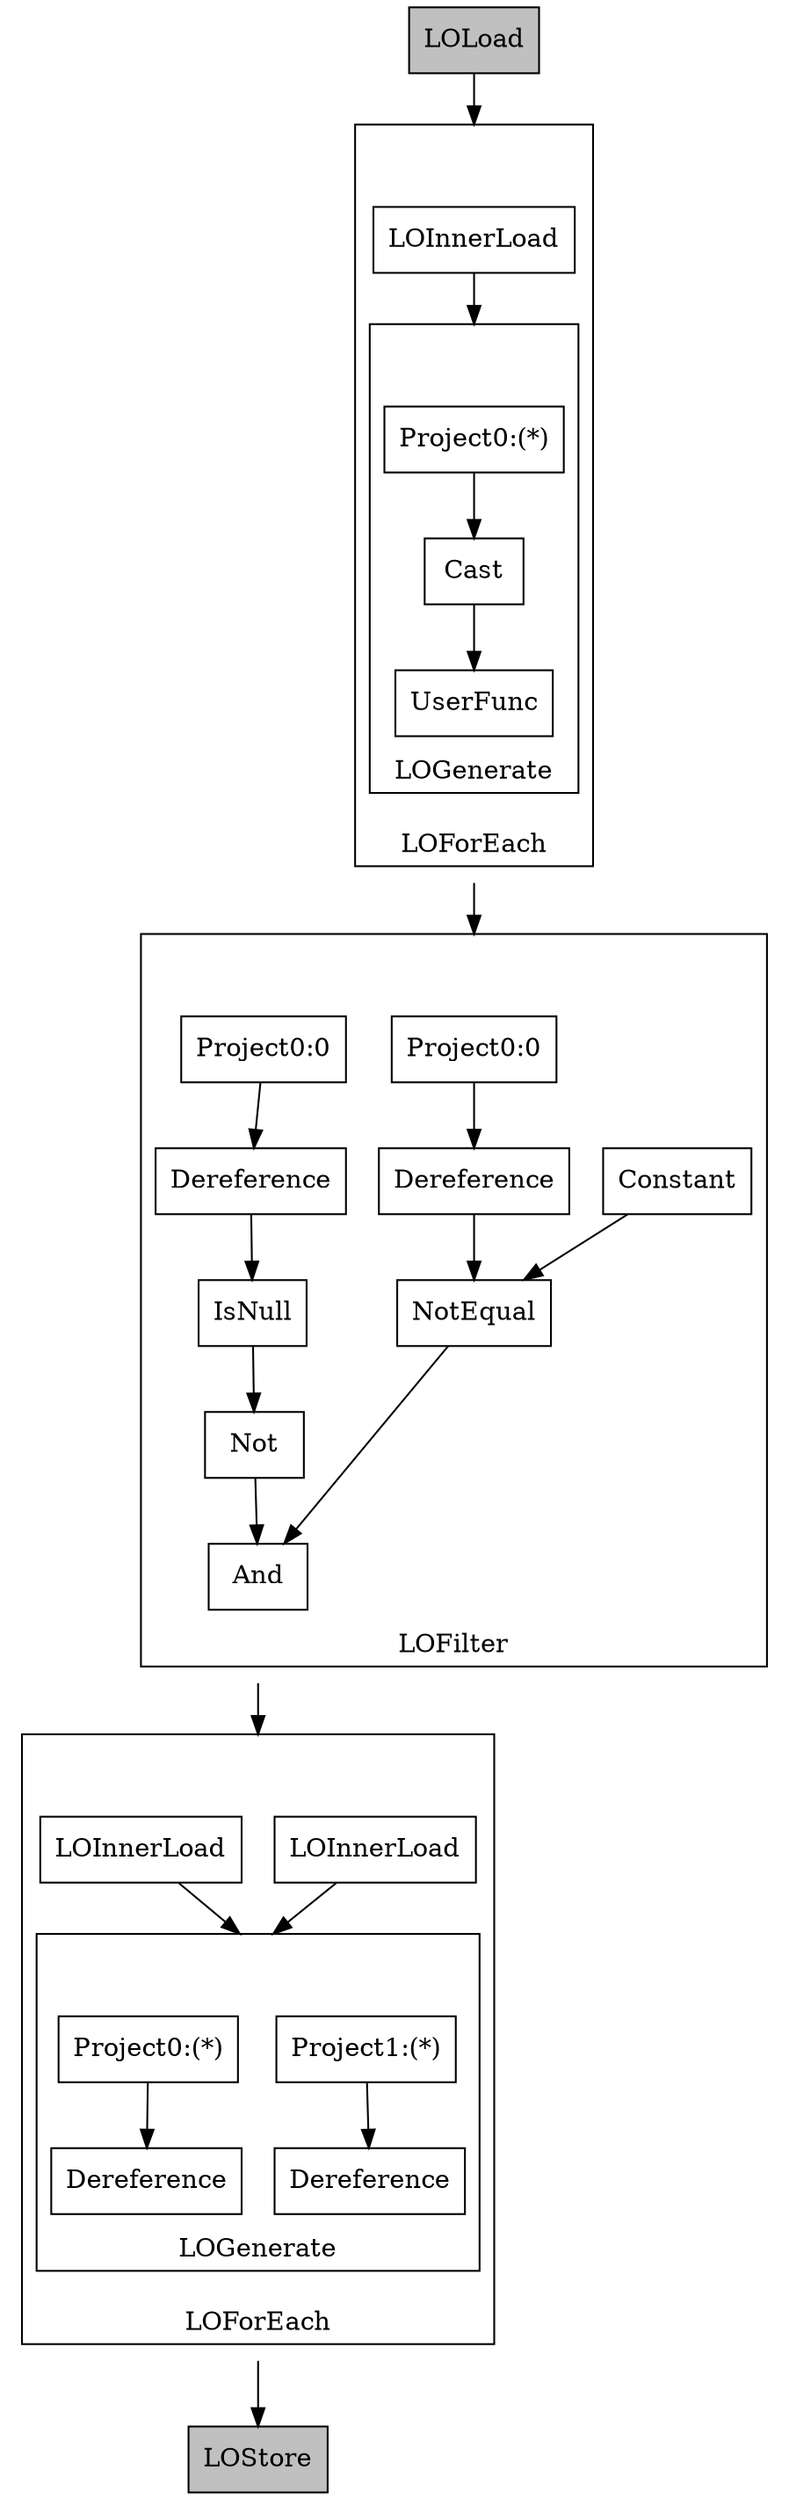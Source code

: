 #-----------------------------------------------
# New Logical Plan:
#-----------------------------------------------
digraph plan {
compound=true;
node [shape=rect];
s1546250801_in [label="", style=invis, height=0, width=0];
s1546250801_out [label="", style=invis, height=0, width=0];
subgraph cluster_1546250801 {
label="LOForEach"labelloc=b;
556204295 [label="LOInnerLoad"];
129270674 [label="LOInnerLoad"];
s2038015135_in [label="", style=invis, height=0, width=0];
s2038015135_out [label="", style=invis, height=0, width=0];
subgraph cluster_2038015135 {
label="LOGenerate"labelloc=b;
1359920664 [label="Project0:(*)"];
518144827 [label="Dereference"];
1359920664 -> 518144827
s2038015135_in -> 1359920664 [style=invis];
413918804 [label="Project1:(*)"];
1033806195 [label="Dereference"];
413918804 -> 1033806195
s2038015135_in -> 413918804 [style=invis];
};
518144827 -> s2038015135_out [style=invis];
1033806195 -> s2038015135_out [style=invis];
556204295 -> s2038015135_in [lhead=cluster_2038015135]
129270674 -> s2038015135_in [lhead=cluster_2038015135]
s1546250801_in -> 556204295 [style=invis];
s1546250801_in -> 129270674 [style=invis];
};
s2038015135_out -> s1546250801_out [style=invis];
s1637238525_in [label="", style=invis, height=0, width=0];
s1637238525_out [label="", style=invis, height=0, width=0];
subgraph cluster_1637238525 {
label="LOFilter"labelloc=b;
1051970249 [label="Not"];
39288954 [label="IsNull"];
493973408 [label="Dereference"];
2018078818 [label="Project0:0"];
2008400431 [label="NotEqual"];
1601756168 [label="Dereference"];
231109192 [label="Project0:0"];
1038080271 [label="Constant"];
1569284957 [label="And"];
39288954 -> 1051970249
493973408 -> 39288954
2018078818 -> 493973408
1601756168 -> 2008400431
1038080271 -> 2008400431
231109192 -> 1601756168
1051970249 -> 1569284957
2008400431 -> 1569284957
s1637238525_in -> 2018078818 [style=invis];
s1637238525_in -> 231109192 [style=invis];
s1637238525_in -> 1038080271 [style=invis];
};
1569284957 -> s1637238525_out [style=invis];
1361940173 [label="LOLoad", style="filled", fillcolor="gray"];
63323788 [label="LOStore", style="filled", fillcolor="gray"];
s31583366_in [label="", style=invis, height=0, width=0];
s31583366_out [label="", style=invis, height=0, width=0];
subgraph cluster_31583366 {
label="LOForEach"labelloc=b;
s41912610_in [label="", style=invis, height=0, width=0];
s41912610_out [label="", style=invis, height=0, width=0];
subgraph cluster_41912610 {
label="LOGenerate"labelloc=b;
544096693 [label="UserFunc"];
647750325 [label="Project0:(*)"];
1145105632 [label="Cast"];
1145105632 -> 544096693
647750325 -> 1145105632
s41912610_in -> 647750325 [style=invis];
};
544096693 -> s41912610_out [style=invis];
50600054 [label="LOInnerLoad"];
50600054 -> s41912610_in [lhead=cluster_41912610]
s31583366_in -> 50600054 [style=invis];
};
s41912610_out -> s31583366_out [style=invis];
s1546250801_out -> 63323788
s1637238525_out -> s1546250801_in [lhead=cluster_1546250801]
1361940173 -> s31583366_in [lhead=cluster_31583366]
s31583366_out -> s1637238525_in [lhead=cluster_1637238525]
}
#-----------------------------------------------
# Physical Plan:
#-----------------------------------------------
digraph plan {
compound=true;
node [shape=rect];
487399360 [label="page: Load(file:///Users/kyoungrok/Documents/workspace/PigPageRank/xml-wiki,\norg.apache.pig.builtin.PigStorage)", style="filled", fillcolor="gray"];
s487399334_in [label="", style=invis, height=0, width=0];
s487399334_out [label="", style=invis, height=0, width=0];
subgraph cluster_487399334 {
label="parse: New For Each(false)[bag]"labelloc=b;
487399337 [label="Cast[chararray]"];
487399359 [label="Project[bytearray][0]"];
487399336 [label="POUserFunc(myudfs.ExtractPageInfo)[tuple]"];
487399337 -> 487399336
487399359 -> 487399337
s487399334_in -> 487399359 [style=invis];
};
487399336 -> s487399334_out [style=invis];
487399274 [label="id_title: Store(fakefile,\norg.apache.pig.builtin.PigStorage)", style="filled", fillcolor="gray"];
s487399333_in [label="", style=invis, height=0, width=0];
s487399333_out [label="", style=invis, height=0, width=0];
subgraph cluster_487399333 {
label="page_info: Filter[bag]"labelloc=b;
487399306 [label="Project[int][3]"];
487399305 [label="Constant(0)"];
487399328 [label="Project[tuple][0]"];
487399330 [label="POIsNull[boolean]"];
487399329 [label="Not[boolean]"];
487399332 [label="Project[tuple][0]"];
487399331 [label="Project[chararray][1]"];
487399304 [label="Not Equal To[boolean]"];
487399303 [label="And[boolean]"];
487399306 -> 487399304
487399305 -> 487399304
487399328 -> 487399306
487399330 -> 487399329
487399329 -> 487399303
487399332 -> 487399331
487399331 -> 487399330
487399304 -> 487399303
s487399333_in -> 487399305 [style=invis];
s487399333_in -> 487399328 [style=invis];
s487399333_in -> 487399332 [style=invis];
};
487399303 -> s487399333_out [style=invis];
s487399275_in [label="", style=invis, height=0, width=0];
s487399275_out [label="", style=invis, height=0, width=0];
subgraph cluster_487399275 {
label="id_title: New For Each(false,false)[bag]"labelloc=b;
487399302 [label="Project[tuple][0]"];
487399301 [label="Project[int][0]"];
487399302 -> 487399301
s487399275_in -> 487399302 [style=invis];
487399299 [label="Project[tuple][0]"];
487399298 [label="Project[chararray][1]"];
487399299 -> 487399298
s487399275_in -> 487399299 [style=invis];
};
487399301 -> s487399275_out [style=invis];
487399298 -> s487399275_out [style=invis];
487399360 -> s487399334_in [lhead=cluster_487399334]
s487399334_out -> s487399333_in [lhead=cluster_487399333]
s487399333_out -> s487399275_in [lhead=cluster_487399275]
s487399275_out -> 487399274
}

#--------------------------------------------------
# Map Reduce Plan                                  
#--------------------------------------------------
digraph plan {
compound=true;
node [shape=rect];
s487399273_in [label="", style=invis, height=0, width=0];
s487399273_out [label="", style=invis, height=0, width=0];
subgraph cluster_487399273 {
label="Map, Global Sort: false"; style="filled"; fillcolor="#EEEEEE"labelloc=b;
s1_in [label="", style=invis, height=0, width=0];
s1_out [label="", style=invis, height=0, width=0];
subgraph cluster_1 {
label="Map"; style="filled"; fillcolor="white"labelloc=b;
487399360 [label="page: Load(file:///Users/kyoungrok/Documents/workspace/PigPageRank/xml-wiki,\norg.apache.pig.builtin.PigStorage)", style="filled", fillcolor="gray"];
s487399334_in [label="", style=invis, height=0, width=0];
s487399334_out [label="", style=invis, height=0, width=0];
subgraph cluster_487399334 {
label="parse: New For Each(false)[bag]"labelloc=b;
487399337 [label="Cast[chararray]"];
487399359 [label="Project[bytearray][0]"];
487399336 [label="POUserFunc(myudfs.ExtractPageInfo)[tuple]"];
487399337 -> 487399336
487399359 -> 487399337
s487399334_in -> 487399359 [style=invis];
};
487399336 -> s487399334_out [style=invis];
487399274 [label="id_title: Store(fakefile,\norg.apache.pig.builtin.PigStorage)", style="filled", fillcolor="gray"];
s487399333_in [label="", style=invis, height=0, width=0];
s487399333_out [label="", style=invis, height=0, width=0];
subgraph cluster_487399333 {
label="page_info: Filter[bag]"labelloc=b;
487399306 [label="Project[int][3]"];
487399305 [label="Constant(0)"];
487399328 [label="Project[tuple][0]"];
487399330 [label="POIsNull[boolean]"];
487399329 [label="Not[boolean]"];
487399332 [label="Project[tuple][0]"];
487399331 [label="Project[chararray][1]"];
487399304 [label="Not Equal To[boolean]"];
487399303 [label="And[boolean]"];
487399306 -> 487399304
487399305 -> 487399304
487399328 -> 487399306
487399330 -> 487399329
487399329 -> 487399303
487399332 -> 487399331
487399331 -> 487399330
487399304 -> 487399303
s487399333_in -> 487399305 [style=invis];
s487399333_in -> 487399328 [style=invis];
s487399333_in -> 487399332 [style=invis];
};
487399303 -> s487399333_out [style=invis];
s487399275_in [label="", style=invis, height=0, width=0];
s487399275_out [label="", style=invis, height=0, width=0];
subgraph cluster_487399275 {
label="id_title: New For Each(false,false)[bag]"labelloc=b;
487399302 [label="Project[tuple][0]"];
487399301 [label="Project[int][0]"];
487399302 -> 487399301
s487399275_in -> 487399302 [style=invis];
487399299 [label="Project[tuple][0]"];
487399298 [label="Project[chararray][1]"];
487399299 -> 487399298
s487399275_in -> 487399299 [style=invis];
};
487399301 -> s487399275_out [style=invis];
487399298 -> s487399275_out [style=invis];
487399360 -> s487399334_in [lhead=cluster_487399334]
s487399334_out -> s487399333_in [lhead=cluster_487399333]
s487399333_out -> s487399275_in [lhead=cluster_487399275]
s487399275_out -> 487399274
s1_in -> 487399360 [style=invis];
};
487399274 -> s1_out [style=invis];
s487399273_in -> s1_in [style=invis];
};
s1_out -> s487399273_out [style=invis];
}

